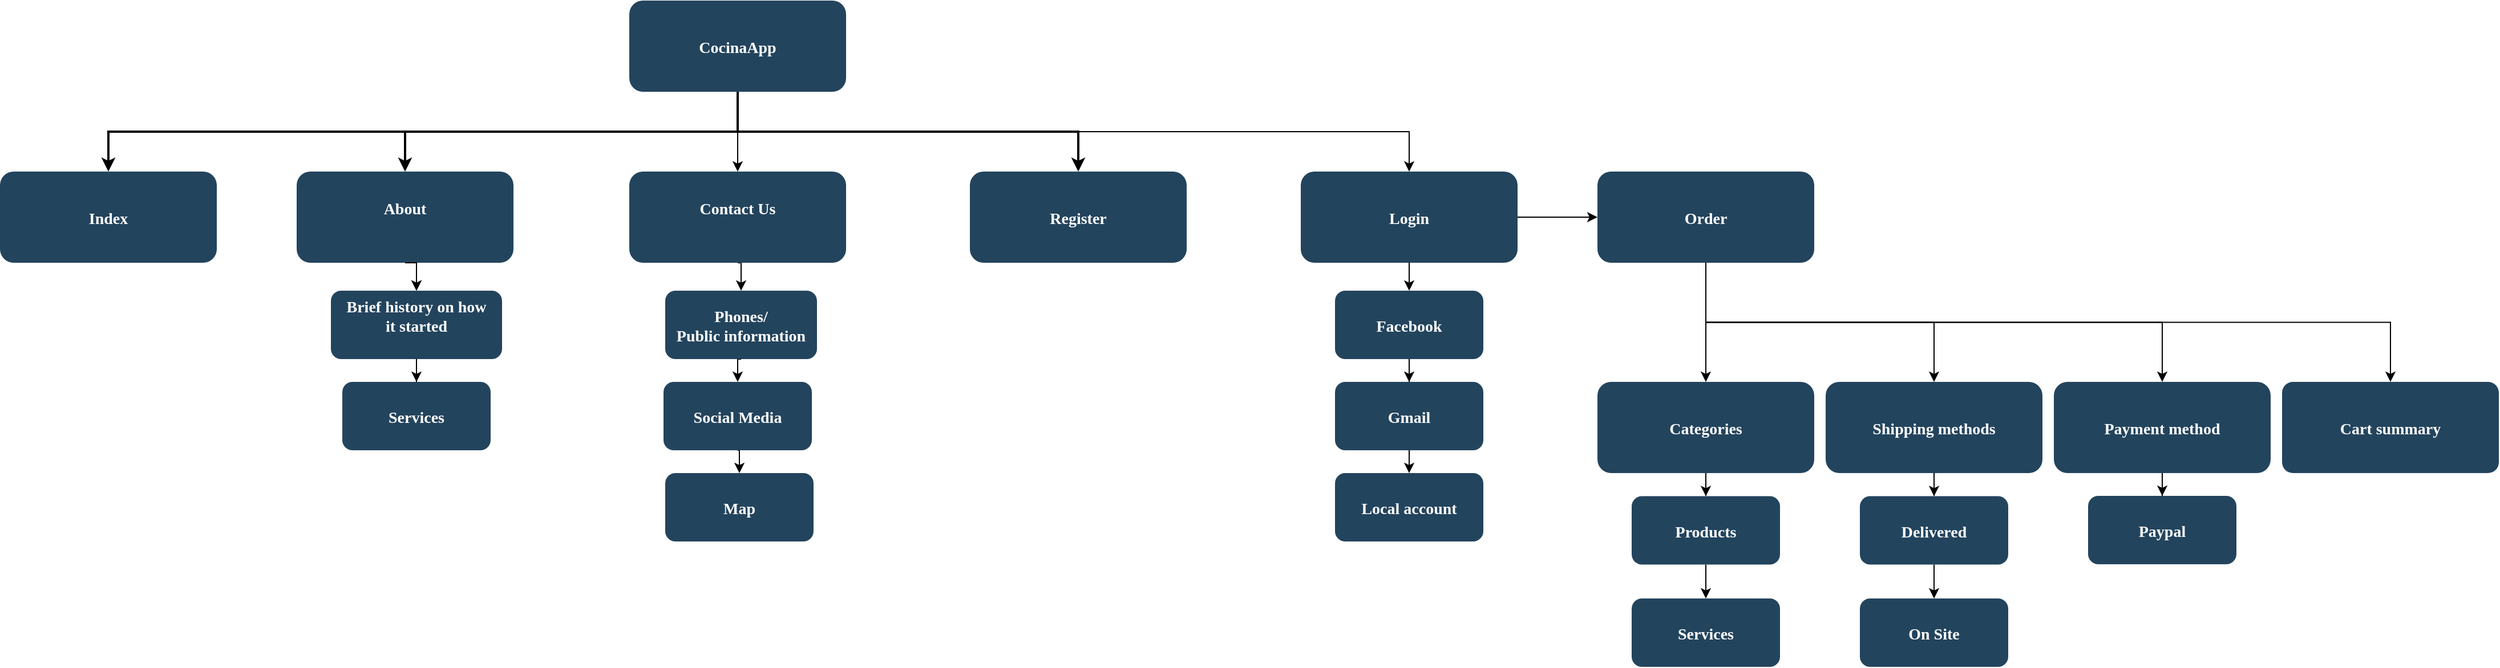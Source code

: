 <mxfile version="12.9.6" type="github">
  <diagram name="Page-1" id="2c0d36ab-eaac-3732-788b-9136903baeff">
    <mxGraphModel dx="2844" dy="1588" grid="1" gridSize="10" guides="1" tooltips="1" connect="1" arrows="1" fold="1" page="1" pageScale="1.5" pageWidth="1169" pageHeight="827" background="#ffffff" math="0" shadow="0">
      <root>
        <mxCell id="0" />
        <mxCell id="1" parent="0" />
        <mxCell id="aqaN2x8xtnucJHHyI4Kr-158" style="edgeStyle=orthogonalEdgeStyle;rounded=0;orthogonalLoop=1;jettySize=auto;html=1;exitX=0.5;exitY=1;exitDx=0;exitDy=0;" parent="1" source="2" target="aqaN2x8xtnucJHHyI4Kr-149" edge="1">
          <mxGeometry relative="1" as="geometry" />
        </mxCell>
        <mxCell id="aqaN2x8xtnucJHHyI4Kr-184" style="edgeStyle=orthogonalEdgeStyle;rounded=0;orthogonalLoop=1;jettySize=auto;html=1;entryX=0.5;entryY=0;entryDx=0;entryDy=0;" parent="1" source="2" target="10" edge="1">
          <mxGeometry relative="1" as="geometry" />
        </mxCell>
        <mxCell id="2" value="CocinaApp" style="rounded=1;fillColor=#23445D;gradientColor=none;strokeColor=none;fontColor=#FFFFFF;fontStyle=1;fontFamily=Tahoma;fontSize=14" parent="1" vertex="1">
          <mxGeometry x="911.5" y="185.5" width="190" height="80" as="geometry" />
        </mxCell>
        <mxCell id="4" value="Register" style="rounded=1;fillColor=#23445D;gradientColor=none;strokeColor=none;fontColor=#FFFFFF;fontStyle=1;fontFamily=Tahoma;fontSize=14" parent="1" vertex="1">
          <mxGeometry x="1210.0" y="335.5" width="190" height="80" as="geometry" />
        </mxCell>
        <mxCell id="9" value="" style="edgeStyle=elbowEdgeStyle;elbow=vertical;strokeWidth=2;rounded=0" parent="1" source="2" target="4" edge="1">
          <mxGeometry x="337" y="215.5" width="100" height="100" as="geometry">
            <mxPoint x="337" y="315.5" as="sourcePoint" />
            <mxPoint x="437" y="215.5" as="targetPoint" />
          </mxGeometry>
        </mxCell>
        <mxCell id="aqaN2x8xtnucJHHyI4Kr-191" style="edgeStyle=orthogonalEdgeStyle;rounded=0;orthogonalLoop=1;jettySize=auto;html=1;exitX=0.5;exitY=1;exitDx=0;exitDy=0;entryX=0.5;entryY=0;entryDx=0;entryDy=0;" parent="1" source="10" target="41" edge="1">
          <mxGeometry relative="1" as="geometry" />
        </mxCell>
        <mxCell id="10" value="Contact Us&#xa;" style="rounded=1;fillColor=#23445D;gradientColor=none;strokeColor=none;fontColor=#FFFFFF;fontStyle=1;fontFamily=Tahoma;fontSize=14" parent="1" vertex="1">
          <mxGeometry x="911.5" y="335.5" width="190" height="80" as="geometry" />
        </mxCell>
        <mxCell id="aqaN2x8xtnucJHHyI4Kr-148" style="edgeStyle=orthogonalEdgeStyle;rounded=0;orthogonalLoop=1;jettySize=auto;html=1;exitX=0.5;exitY=1;exitDx=0;exitDy=0;entryX=0.5;entryY=0;entryDx=0;entryDy=0;" parent="1" source="12" target="aqaN2x8xtnucJHHyI4Kr-145" edge="1">
          <mxGeometry relative="1" as="geometry" />
        </mxCell>
        <mxCell id="12" value="About&#xa;" style="rounded=1;fillColor=#23445D;gradientColor=none;strokeColor=none;fontColor=#FFFFFF;fontStyle=1;fontFamily=Tahoma;fontSize=14" parent="1" vertex="1">
          <mxGeometry x="620.0" y="335.5" width="190" height="80" as="geometry" />
        </mxCell>
        <mxCell id="13" value="Index" style="rounded=1;fillColor=#23445D;gradientColor=none;strokeColor=none;fontColor=#FFFFFF;fontStyle=1;fontFamily=Tahoma;fontSize=14" parent="1" vertex="1">
          <mxGeometry x="360" y="335.5" width="190" height="80" as="geometry" />
        </mxCell>
        <mxCell id="aqaN2x8xtnucJHHyI4Kr-192" style="edgeStyle=orthogonalEdgeStyle;rounded=0;orthogonalLoop=1;jettySize=auto;html=1;exitX=0.5;exitY=1;exitDx=0;exitDy=0;entryX=0.5;entryY=0;entryDx=0;entryDy=0;" parent="1" source="41" target="42" edge="1">
          <mxGeometry relative="1" as="geometry" />
        </mxCell>
        <mxCell id="41" value="Phones/&#xa;Public information" style="rounded=1;fillColor=#23445D;gradientColor=none;strokeColor=none;fontColor=#FFFFFF;fontStyle=1;fontFamily=Tahoma;fontSize=14" parent="1" vertex="1">
          <mxGeometry x="943" y="440" width="133" height="60" as="geometry" />
        </mxCell>
        <mxCell id="aqaN2x8xtnucJHHyI4Kr-185" style="edgeStyle=orthogonalEdgeStyle;rounded=0;orthogonalLoop=1;jettySize=auto;html=1;exitX=0.5;exitY=1;exitDx=0;exitDy=0;entryX=0.5;entryY=0;entryDx=0;entryDy=0;" parent="1" source="42" target="43" edge="1">
          <mxGeometry relative="1" as="geometry" />
        </mxCell>
        <mxCell id="42" value="Social Media" style="rounded=1;fillColor=#23445D;gradientColor=none;strokeColor=none;fontColor=#FFFFFF;fontStyle=1;fontFamily=Tahoma;fontSize=14" parent="1" vertex="1">
          <mxGeometry x="941.5" y="520" width="130" height="60" as="geometry" />
        </mxCell>
        <mxCell id="43" value="Map" style="rounded=1;fillColor=#23445D;gradientColor=none;strokeColor=none;fontColor=#FFFFFF;fontStyle=1;fontFamily=Tahoma;fontSize=14" parent="1" vertex="1">
          <mxGeometry x="943" y="600" width="130" height="60" as="geometry" />
        </mxCell>
        <mxCell id="59" value="" style="edgeStyle=elbowEdgeStyle;elbow=vertical;strokeWidth=2;rounded=0" parent="1" source="2" target="12" edge="1">
          <mxGeometry x="347" y="225.5" width="100" height="100" as="geometry">
            <mxPoint x="862.0" y="275.5" as="sourcePoint" />
            <mxPoint x="1467.0" y="345.5" as="targetPoint" />
          </mxGeometry>
        </mxCell>
        <mxCell id="61" value="" style="edgeStyle=elbowEdgeStyle;elbow=vertical;strokeWidth=2;rounded=0" parent="1" source="2" target="13" edge="1">
          <mxGeometry x="-23" y="135.5" width="100" height="100" as="geometry">
            <mxPoint x="-23" y="235.5" as="sourcePoint" />
            <mxPoint x="77" y="135.5" as="targetPoint" />
          </mxGeometry>
        </mxCell>
        <mxCell id="aqaN2x8xtnucJHHyI4Kr-143" value="Services" style="rounded=1;fillColor=#23445D;gradientColor=none;strokeColor=none;fontColor=#FFFFFF;fontStyle=1;fontFamily=Tahoma;fontSize=14" parent="1" vertex="1">
          <mxGeometry x="660" y="520" width="130" height="60" as="geometry" />
        </mxCell>
        <mxCell id="aqaN2x8xtnucJHHyI4Kr-183" style="edgeStyle=orthogonalEdgeStyle;rounded=0;orthogonalLoop=1;jettySize=auto;html=1;exitX=1;exitY=0.5;exitDx=0;exitDy=0;" parent="1" source="aqaN2x8xtnucJHHyI4Kr-149" target="aqaN2x8xtnucJHHyI4Kr-159" edge="1">
          <mxGeometry relative="1" as="geometry" />
        </mxCell>
        <mxCell id="aqaN2x8xtnucJHHyI4Kr-188" style="edgeStyle=orthogonalEdgeStyle;rounded=0;orthogonalLoop=1;jettySize=auto;html=1;exitX=0.5;exitY=1;exitDx=0;exitDy=0;" parent="1" source="aqaN2x8xtnucJHHyI4Kr-149" target="aqaN2x8xtnucJHHyI4Kr-150" edge="1">
          <mxGeometry relative="1" as="geometry" />
        </mxCell>
        <mxCell id="aqaN2x8xtnucJHHyI4Kr-149" value="Login" style="rounded=1;fillColor=#23445D;gradientColor=none;strokeColor=none;fontColor=#FFFFFF;fontStyle=1;fontFamily=Tahoma;fontSize=14" parent="1" vertex="1">
          <mxGeometry x="1500.0" y="335.5" width="190" height="80" as="geometry" />
        </mxCell>
        <mxCell id="aqaN2x8xtnucJHHyI4Kr-189" style="edgeStyle=orthogonalEdgeStyle;rounded=0;orthogonalLoop=1;jettySize=auto;html=1;exitX=0.5;exitY=1;exitDx=0;exitDy=0;" parent="1" source="aqaN2x8xtnucJHHyI4Kr-150" target="aqaN2x8xtnucJHHyI4Kr-152" edge="1">
          <mxGeometry relative="1" as="geometry" />
        </mxCell>
        <mxCell id="aqaN2x8xtnucJHHyI4Kr-150" value="Facebook" style="rounded=1;fillColor=#23445D;gradientColor=none;strokeColor=none;fontColor=#FFFFFF;fontStyle=1;fontFamily=Tahoma;fontSize=14" parent="1" vertex="1">
          <mxGeometry x="1530" y="440" width="130" height="60" as="geometry" />
        </mxCell>
        <mxCell id="aqaN2x8xtnucJHHyI4Kr-151" value="Local account" style="rounded=1;fillColor=#23445D;gradientColor=none;strokeColor=none;fontColor=#FFFFFF;fontStyle=1;fontFamily=Tahoma;fontSize=14" parent="1" vertex="1">
          <mxGeometry x="1530" y="600" width="130" height="60" as="geometry" />
        </mxCell>
        <mxCell id="aqaN2x8xtnucJHHyI4Kr-190" style="edgeStyle=orthogonalEdgeStyle;rounded=0;orthogonalLoop=1;jettySize=auto;html=1;exitX=0.5;exitY=1;exitDx=0;exitDy=0;entryX=0.5;entryY=0;entryDx=0;entryDy=0;" parent="1" source="aqaN2x8xtnucJHHyI4Kr-152" target="aqaN2x8xtnucJHHyI4Kr-151" edge="1">
          <mxGeometry relative="1" as="geometry" />
        </mxCell>
        <mxCell id="aqaN2x8xtnucJHHyI4Kr-152" value="Gmail" style="rounded=1;fillColor=#23445D;gradientColor=none;strokeColor=none;fontColor=#FFFFFF;fontStyle=1;fontFamily=Tahoma;fontSize=14" parent="1" vertex="1">
          <mxGeometry x="1530" y="520" width="130" height="60" as="geometry" />
        </mxCell>
        <mxCell id="aqaN2x8xtnucJHHyI4Kr-168" style="edgeStyle=orthogonalEdgeStyle;rounded=0;orthogonalLoop=1;jettySize=auto;html=1;exitX=0.5;exitY=1;exitDx=0;exitDy=0;entryX=0.5;entryY=0;entryDx=0;entryDy=0;" parent="1" source="aqaN2x8xtnucJHHyI4Kr-159" target="aqaN2x8xtnucJHHyI4Kr-163" edge="1">
          <mxGeometry relative="1" as="geometry" />
        </mxCell>
        <mxCell id="aqaN2x8xtnucJHHyI4Kr-169" style="edgeStyle=orthogonalEdgeStyle;rounded=0;orthogonalLoop=1;jettySize=auto;html=1;exitX=0.5;exitY=1;exitDx=0;exitDy=0;entryX=0.5;entryY=0;entryDx=0;entryDy=0;" parent="1" source="aqaN2x8xtnucJHHyI4Kr-159" target="aqaN2x8xtnucJHHyI4Kr-164" edge="1">
          <mxGeometry relative="1" as="geometry" />
        </mxCell>
        <mxCell id="aqaN2x8xtnucJHHyI4Kr-170" style="edgeStyle=orthogonalEdgeStyle;rounded=0;orthogonalLoop=1;jettySize=auto;html=1;exitX=0.5;exitY=1;exitDx=0;exitDy=0;entryX=0.5;entryY=0;entryDx=0;entryDy=0;" parent="1" source="aqaN2x8xtnucJHHyI4Kr-159" target="aqaN2x8xtnucJHHyI4Kr-165" edge="1">
          <mxGeometry relative="1" as="geometry" />
        </mxCell>
        <mxCell id="aqaN2x8xtnucJHHyI4Kr-171" style="edgeStyle=orthogonalEdgeStyle;rounded=0;orthogonalLoop=1;jettySize=auto;html=1;exitX=0.5;exitY=1;exitDx=0;exitDy=0;entryX=0.5;entryY=0;entryDx=0;entryDy=0;" parent="1" source="aqaN2x8xtnucJHHyI4Kr-159" target="aqaN2x8xtnucJHHyI4Kr-161" edge="1">
          <mxGeometry relative="1" as="geometry" />
        </mxCell>
        <mxCell id="aqaN2x8xtnucJHHyI4Kr-159" value="Order" style="rounded=1;fillColor=#23445D;gradientColor=none;strokeColor=none;fontColor=#FFFFFF;fontStyle=1;fontFamily=Tahoma;fontSize=14" parent="1" vertex="1">
          <mxGeometry x="1760.0" y="335.5" width="190" height="80" as="geometry" />
        </mxCell>
        <mxCell id="aqaN2x8xtnucJHHyI4Kr-176" value="" style="edgeStyle=orthogonalEdgeStyle;rounded=0;orthogonalLoop=1;jettySize=auto;html=1;" parent="1" source="aqaN2x8xtnucJHHyI4Kr-160" target="aqaN2x8xtnucJHHyI4Kr-173" edge="1">
          <mxGeometry relative="1" as="geometry" />
        </mxCell>
        <mxCell id="aqaN2x8xtnucJHHyI4Kr-160" value="Products" style="rounded=1;fillColor=#23445D;gradientColor=none;strokeColor=none;fontColor=#FFFFFF;fontStyle=1;fontFamily=Tahoma;fontSize=14" parent="1" vertex="1">
          <mxGeometry x="1790" y="620.25" width="130" height="60" as="geometry" />
        </mxCell>
        <mxCell id="aqaN2x8xtnucJHHyI4Kr-161" value="Cart summary" style="rounded=1;fillColor=#23445D;gradientColor=none;strokeColor=none;fontColor=#FFFFFF;fontStyle=1;fontFamily=Tahoma;fontSize=14;arcSize=12;" parent="1" vertex="1">
          <mxGeometry x="2360" y="520" width="190" height="80" as="geometry" />
        </mxCell>
        <mxCell id="aqaN2x8xtnucJHHyI4Kr-172" style="edgeStyle=orthogonalEdgeStyle;rounded=0;orthogonalLoop=1;jettySize=auto;html=1;exitX=0.5;exitY=1;exitDx=0;exitDy=0;" parent="1" source="aqaN2x8xtnucJHHyI4Kr-163" target="aqaN2x8xtnucJHHyI4Kr-160" edge="1">
          <mxGeometry relative="1" as="geometry" />
        </mxCell>
        <mxCell id="aqaN2x8xtnucJHHyI4Kr-163" value="Categories" style="rounded=1;fillColor=#23445D;gradientColor=none;strokeColor=none;fontColor=#FFFFFF;fontStyle=1;fontFamily=Tahoma;fontSize=14" parent="1" vertex="1">
          <mxGeometry x="1760.0" y="520" width="190" height="80" as="geometry" />
        </mxCell>
        <mxCell id="aqaN2x8xtnucJHHyI4Kr-177" style="edgeStyle=orthogonalEdgeStyle;rounded=0;orthogonalLoop=1;jettySize=auto;html=1;exitX=0.5;exitY=1;exitDx=0;exitDy=0;" parent="1" source="aqaN2x8xtnucJHHyI4Kr-164" target="aqaN2x8xtnucJHHyI4Kr-166" edge="1">
          <mxGeometry relative="1" as="geometry" />
        </mxCell>
        <mxCell id="aqaN2x8xtnucJHHyI4Kr-164" value="Shipping methods" style="rounded=1;fillColor=#23445D;gradientColor=none;strokeColor=none;fontColor=#FFFFFF;fontStyle=1;fontFamily=Tahoma;fontSize=14" parent="1" vertex="1">
          <mxGeometry x="1960.0" y="520" width="190" height="80" as="geometry" />
        </mxCell>
        <mxCell id="aqaN2x8xtnucJHHyI4Kr-180" style="edgeStyle=orthogonalEdgeStyle;rounded=0;orthogonalLoop=1;jettySize=auto;html=1;exitX=0.5;exitY=1;exitDx=0;exitDy=0;" parent="1" source="aqaN2x8xtnucJHHyI4Kr-165" target="aqaN2x8xtnucJHHyI4Kr-179" edge="1">
          <mxGeometry relative="1" as="geometry" />
        </mxCell>
        <mxCell id="aqaN2x8xtnucJHHyI4Kr-165" value="Payment method" style="rounded=1;fillColor=#23445D;gradientColor=none;strokeColor=none;fontColor=#FFFFFF;fontStyle=1;fontFamily=Tahoma;fontSize=14" parent="1" vertex="1">
          <mxGeometry x="2160" y="520" width="190" height="80" as="geometry" />
        </mxCell>
        <mxCell id="aqaN2x8xtnucJHHyI4Kr-178" style="edgeStyle=orthogonalEdgeStyle;rounded=0;orthogonalLoop=1;jettySize=auto;html=1;exitX=0.5;exitY=1;exitDx=0;exitDy=0;" parent="1" source="aqaN2x8xtnucJHHyI4Kr-166" target="aqaN2x8xtnucJHHyI4Kr-167" edge="1">
          <mxGeometry relative="1" as="geometry" />
        </mxCell>
        <mxCell id="aqaN2x8xtnucJHHyI4Kr-166" value="Delivered" style="rounded=1;fillColor=#23445D;gradientColor=none;strokeColor=none;fontColor=#FFFFFF;fontStyle=1;fontFamily=Tahoma;fontSize=14" parent="1" vertex="1">
          <mxGeometry x="1990" y="620.25" width="130" height="60" as="geometry" />
        </mxCell>
        <mxCell id="aqaN2x8xtnucJHHyI4Kr-167" value="On Site" style="rounded=1;fillColor=#23445D;gradientColor=none;strokeColor=none;fontColor=#FFFFFF;fontStyle=1;fontFamily=Tahoma;fontSize=14" parent="1" vertex="1">
          <mxGeometry x="1990" y="710" width="130" height="60" as="geometry" />
        </mxCell>
        <mxCell id="aqaN2x8xtnucJHHyI4Kr-173" value="Services" style="rounded=1;fillColor=#23445D;gradientColor=none;strokeColor=none;fontColor=#FFFFFF;fontStyle=1;fontFamily=Tahoma;fontSize=14" parent="1" vertex="1">
          <mxGeometry x="1790" y="710" width="130" height="60" as="geometry" />
        </mxCell>
        <mxCell id="aqaN2x8xtnucJHHyI4Kr-179" value="Paypal" style="rounded=1;fillColor=#23445D;gradientColor=none;strokeColor=none;fontColor=#FFFFFF;fontStyle=1;fontFamily=Tahoma;fontSize=14" parent="1" vertex="1">
          <mxGeometry x="2190" y="620" width="130" height="60" as="geometry" />
        </mxCell>
        <mxCell id="aqaN2x8xtnucJHHyI4Kr-187" style="edgeStyle=orthogonalEdgeStyle;rounded=0;orthogonalLoop=1;jettySize=auto;html=1;exitX=0.5;exitY=1;exitDx=0;exitDy=0;" parent="1" source="aqaN2x8xtnucJHHyI4Kr-145" target="aqaN2x8xtnucJHHyI4Kr-143" edge="1">
          <mxGeometry relative="1" as="geometry" />
        </mxCell>
        <mxCell id="aqaN2x8xtnucJHHyI4Kr-145" value="Brief history on how&#xa;it started&#xa;" style="rounded=1;fillColor=#23445D;gradientColor=none;strokeColor=none;fontColor=#FFFFFF;fontStyle=1;fontFamily=Tahoma;fontSize=14" parent="1" vertex="1">
          <mxGeometry x="650" y="440" width="150" height="60" as="geometry" />
        </mxCell>
        <mxCell id="aqaN2x8xtnucJHHyI4Kr-186" style="edgeStyle=orthogonalEdgeStyle;rounded=0;orthogonalLoop=1;jettySize=auto;html=1;exitX=0.5;exitY=1;exitDx=0;exitDy=0;entryX=0.5;entryY=0;entryDx=0;entryDy=0;" parent="1" source="12" target="aqaN2x8xtnucJHHyI4Kr-145" edge="1">
          <mxGeometry relative="1" as="geometry">
            <mxPoint x="715" y="415.5" as="sourcePoint" />
            <mxPoint x="795" y="590" as="targetPoint" />
          </mxGeometry>
        </mxCell>
      </root>
    </mxGraphModel>
  </diagram>
</mxfile>
